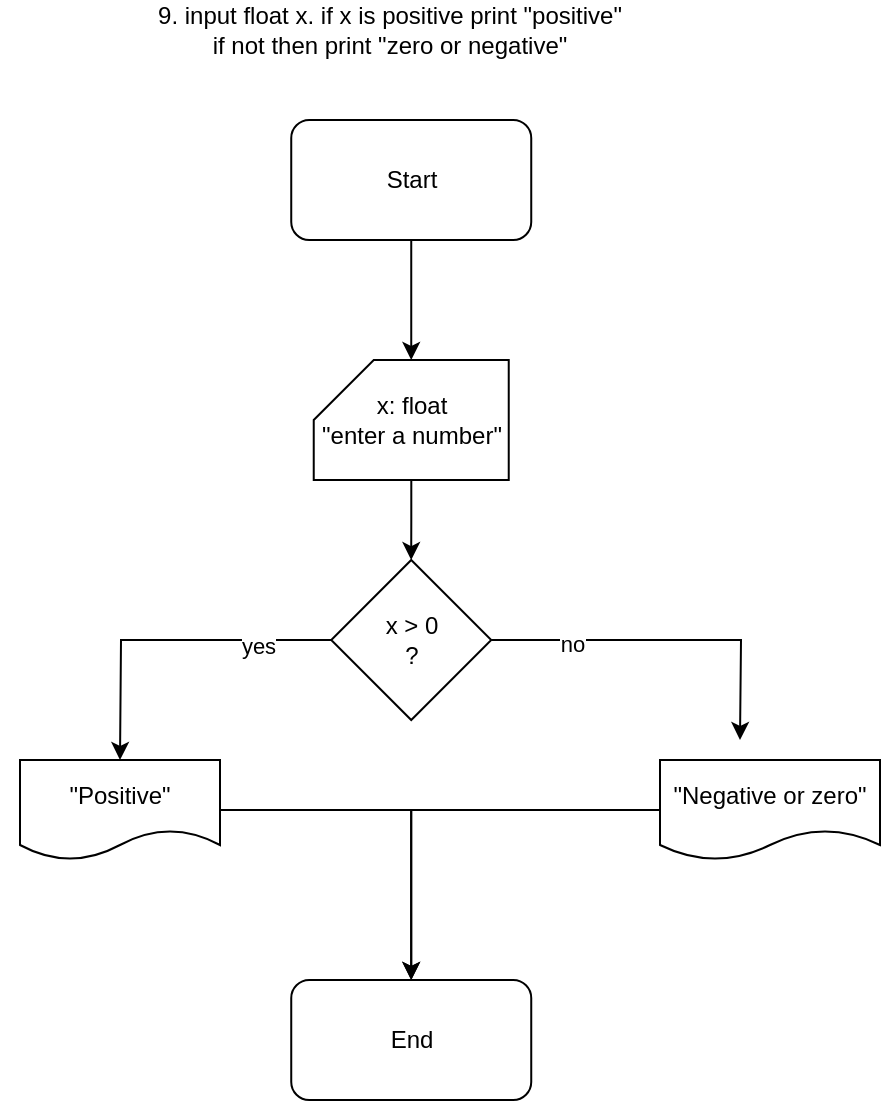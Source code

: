 <mxfile version="24.6.4" type="device">
  <diagram name="Page-1" id="zCJOOwEvWnlqeo-MKQPp">
    <mxGraphModel dx="1674" dy="772" grid="1" gridSize="10" guides="1" tooltips="1" connect="1" arrows="1" fold="1" page="1" pageScale="1" pageWidth="850" pageHeight="1100" math="0" shadow="0">
      <root>
        <mxCell id="0" />
        <mxCell id="1" parent="0" />
        <mxCell id="24lvV09j2VHUAjs1KWGv-1" value="Start" style="rounded=1;whiteSpace=wrap;html=1;" parent="1" vertex="1">
          <mxGeometry x="215.62" y="90" width="120" height="60" as="geometry" />
        </mxCell>
        <mxCell id="24lvV09j2VHUAjs1KWGv-2" value="End" style="rounded=1;whiteSpace=wrap;html=1;" parent="1" vertex="1">
          <mxGeometry x="215.62" y="520" width="120" height="60" as="geometry" />
        </mxCell>
        <mxCell id="24lvV09j2VHUAjs1KWGv-7" value="9. input float x. if x is positive print &quot;positive&quot; &lt;br&gt;if not then print &quot;zero or negative&quot;" style="text;html=1;align=center;verticalAlign=middle;whiteSpace=wrap;rounded=0;" parent="1" vertex="1">
          <mxGeometry x="70" y="30" width="390" height="30" as="geometry" />
        </mxCell>
        <mxCell id="2i2Ug3EKJSbQpZiKw1Ly-1" value="" style="edgeStyle=orthogonalEdgeStyle;rounded=0;orthogonalLoop=1;jettySize=auto;html=1;entryX=0.5;entryY=0;entryDx=0;entryDy=0;" parent="1" source="24lvV09j2VHUAjs1KWGv-1" target="24lvV09j2VHUAjs1KWGv-24" edge="1">
          <mxGeometry relative="1" as="geometry">
            <mxPoint x="274.37" y="150" as="sourcePoint" />
            <mxPoint x="274.37" y="550" as="targetPoint" />
          </mxGeometry>
        </mxCell>
        <mxCell id="qp22Ti-q-wzSMl1_3iVj-8" value="" style="edgeStyle=orthogonalEdgeStyle;rounded=0;orthogonalLoop=1;jettySize=auto;html=1;" edge="1" parent="1" source="24lvV09j2VHUAjs1KWGv-24" target="qp22Ti-q-wzSMl1_3iVj-1">
          <mxGeometry relative="1" as="geometry" />
        </mxCell>
        <mxCell id="24lvV09j2VHUAjs1KWGv-24" value="x: float&lt;br&gt;&quot;enter a number&quot;" style="shape=card;whiteSpace=wrap;html=1;" parent="1" vertex="1">
          <mxGeometry x="226.87" y="210" width="97.5" height="60" as="geometry" />
        </mxCell>
        <mxCell id="qp22Ti-q-wzSMl1_3iVj-2" style="edgeStyle=orthogonalEdgeStyle;rounded=0;orthogonalLoop=1;jettySize=auto;html=1;" edge="1" parent="1" source="qp22Ti-q-wzSMl1_3iVj-1">
          <mxGeometry relative="1" as="geometry">
            <mxPoint x="130" y="410" as="targetPoint" />
          </mxGeometry>
        </mxCell>
        <mxCell id="qp22Ti-q-wzSMl1_3iVj-9" value="yes" style="edgeLabel;html=1;align=center;verticalAlign=middle;resizable=0;points=[];" vertex="1" connectable="0" parent="qp22Ti-q-wzSMl1_3iVj-2">
          <mxGeometry x="-0.556" y="3" relative="1" as="geometry">
            <mxPoint as="offset" />
          </mxGeometry>
        </mxCell>
        <mxCell id="qp22Ti-q-wzSMl1_3iVj-3" style="edgeStyle=orthogonalEdgeStyle;rounded=0;orthogonalLoop=1;jettySize=auto;html=1;" edge="1" parent="1" source="qp22Ti-q-wzSMl1_3iVj-1">
          <mxGeometry relative="1" as="geometry">
            <mxPoint x="440" y="400" as="targetPoint" />
          </mxGeometry>
        </mxCell>
        <mxCell id="qp22Ti-q-wzSMl1_3iVj-10" value="no" style="edgeLabel;html=1;align=center;verticalAlign=middle;resizable=0;points=[];" vertex="1" connectable="0" parent="qp22Ti-q-wzSMl1_3iVj-3">
          <mxGeometry x="-0.538" y="-2" relative="1" as="geometry">
            <mxPoint as="offset" />
          </mxGeometry>
        </mxCell>
        <mxCell id="qp22Ti-q-wzSMl1_3iVj-1" value="x &amp;gt; 0&lt;div&gt;?&lt;/div&gt;" style="rhombus;whiteSpace=wrap;html=1;" vertex="1" parent="1">
          <mxGeometry x="235.62" y="310" width="80" height="80" as="geometry" />
        </mxCell>
        <mxCell id="qp22Ti-q-wzSMl1_3iVj-6" style="edgeStyle=orthogonalEdgeStyle;rounded=0;orthogonalLoop=1;jettySize=auto;html=1;" edge="1" parent="1" source="qp22Ti-q-wzSMl1_3iVj-4" target="24lvV09j2VHUAjs1KWGv-2">
          <mxGeometry relative="1" as="geometry" />
        </mxCell>
        <mxCell id="qp22Ti-q-wzSMl1_3iVj-4" value="&quot;Positive&quot;" style="shape=document;whiteSpace=wrap;html=1;boundedLbl=1;" vertex="1" parent="1">
          <mxGeometry x="80" y="410" width="100" height="50" as="geometry" />
        </mxCell>
        <mxCell id="qp22Ti-q-wzSMl1_3iVj-7" style="edgeStyle=orthogonalEdgeStyle;rounded=0;orthogonalLoop=1;jettySize=auto;html=1;entryX=0.5;entryY=0;entryDx=0;entryDy=0;" edge="1" parent="1" source="qp22Ti-q-wzSMl1_3iVj-5" target="24lvV09j2VHUAjs1KWGv-2">
          <mxGeometry relative="1" as="geometry" />
        </mxCell>
        <mxCell id="qp22Ti-q-wzSMl1_3iVj-5" value="&quot;Negative or zero&quot;" style="shape=document;whiteSpace=wrap;html=1;boundedLbl=1;" vertex="1" parent="1">
          <mxGeometry x="400" y="410" width="110" height="50" as="geometry" />
        </mxCell>
      </root>
    </mxGraphModel>
  </diagram>
</mxfile>
